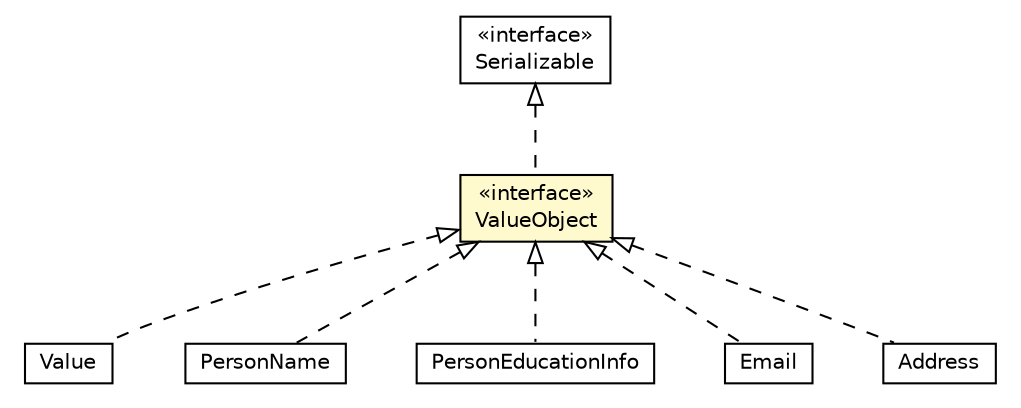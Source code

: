 #!/usr/local/bin/dot
#
# Class diagram 
# Generated by UMLGraph version R5_6_6-8-g8d7759 (http://www.umlgraph.org/)
#

digraph G {
	edge [fontname="Helvetica",fontsize=10,labelfontname="Helvetica",labelfontsize=10];
	node [fontname="Helvetica",fontsize=10,shape=plaintext];
	nodesep=0.25;
	ranksep=0.5;
	// org.dayatang.domain.ValueObject
	c96123 [label=<<table title="org.dayatang.domain.ValueObject" border="0" cellborder="1" cellspacing="0" cellpadding="2" port="p" bgcolor="lemonChiffon" href="./ValueObject.html">
		<tr><td><table border="0" cellspacing="0" cellpadding="1">
<tr><td align="center" balign="center"> &#171;interface&#187; </td></tr>
<tr><td align="center" balign="center"> ValueObject </td></tr>
		</table></td></tr>
		</table>>, URL="./ValueObject.html", fontname="Helvetica", fontcolor="black", fontsize=10.0];
	// org.dayatang.domain.Value
	c96124 [label=<<table title="org.dayatang.domain.Value" border="0" cellborder="1" cellspacing="0" cellpadding="2" port="p" href="./Value.html">
		<tr><td><table border="0" cellspacing="0" cellpadding="1">
<tr><td align="center" balign="center"> Value </td></tr>
		</table></td></tr>
		</table>>, URL="./Value.html", fontname="Helvetica", fontcolor="black", fontsize=10.0];
	// org.dddlib.organisation.domain.PersonName
	c96360 [label=<<table title="org.dddlib.organisation.domain.PersonName" border="0" cellborder="1" cellspacing="0" cellpadding="2" port="p" href="../../dddlib/organisation/domain/PersonName.html">
		<tr><td><table border="0" cellspacing="0" cellpadding="1">
<tr><td align="center" balign="center"> PersonName </td></tr>
		</table></td></tr>
		</table>>, URL="../../dddlib/organisation/domain/PersonName.html", fontname="Helvetica", fontcolor="black", fontsize=10.0];
	// org.dddlib.organisation.domain.PersonEducationInfo
	c96361 [label=<<table title="org.dddlib.organisation.domain.PersonEducationInfo" border="0" cellborder="1" cellspacing="0" cellpadding="2" port="p" href="../../dddlib/organisation/domain/PersonEducationInfo.html">
		<tr><td><table border="0" cellspacing="0" cellpadding="1">
<tr><td align="center" balign="center"> PersonEducationInfo </td></tr>
		</table></td></tr>
		</table>>, URL="../../dddlib/organisation/domain/PersonEducationInfo.html", fontname="Helvetica", fontcolor="black", fontsize=10.0];
	// org.dddlib.organisation.domain.Email
	c96372 [label=<<table title="org.dddlib.organisation.domain.Email" border="0" cellborder="1" cellspacing="0" cellpadding="2" port="p" href="../../dddlib/organisation/domain/Email.html">
		<tr><td><table border="0" cellspacing="0" cellpadding="1">
<tr><td align="center" balign="center"> Email </td></tr>
		</table></td></tr>
		</table>>, URL="../../dddlib/organisation/domain/Email.html", fontname="Helvetica", fontcolor="black", fontsize=10.0];
	// org.dddlib.organisation.domain.Address
	c96375 [label=<<table title="org.dddlib.organisation.domain.Address" border="0" cellborder="1" cellspacing="0" cellpadding="2" port="p" href="../../dddlib/organisation/domain/Address.html">
		<tr><td><table border="0" cellspacing="0" cellpadding="1">
<tr><td align="center" balign="center"> Address </td></tr>
		</table></td></tr>
		</table>>, URL="../../dddlib/organisation/domain/Address.html", fontname="Helvetica", fontcolor="black", fontsize=10.0];
	//org.dayatang.domain.ValueObject implements java.io.Serializable
	c96387:p -> c96123:p [dir=back,arrowtail=empty,style=dashed];
	//org.dayatang.domain.Value implements org.dayatang.domain.ValueObject
	c96123:p -> c96124:p [dir=back,arrowtail=empty,style=dashed];
	//org.dddlib.organisation.domain.PersonName implements org.dayatang.domain.ValueObject
	c96123:p -> c96360:p [dir=back,arrowtail=empty,style=dashed];
	//org.dddlib.organisation.domain.PersonEducationInfo implements org.dayatang.domain.ValueObject
	c96123:p -> c96361:p [dir=back,arrowtail=empty,style=dashed];
	//org.dddlib.organisation.domain.Email implements org.dayatang.domain.ValueObject
	c96123:p -> c96372:p [dir=back,arrowtail=empty,style=dashed];
	//org.dddlib.organisation.domain.Address implements org.dayatang.domain.ValueObject
	c96123:p -> c96375:p [dir=back,arrowtail=empty,style=dashed];
	// java.io.Serializable
	c96387 [label=<<table title="java.io.Serializable" border="0" cellborder="1" cellspacing="0" cellpadding="2" port="p" href="http://download.oracle.com/javase/7/docs/api/java/io/Serializable.html">
		<tr><td><table border="0" cellspacing="0" cellpadding="1">
<tr><td align="center" balign="center"> &#171;interface&#187; </td></tr>
<tr><td align="center" balign="center"> Serializable </td></tr>
		</table></td></tr>
		</table>>, URL="http://download.oracle.com/javase/7/docs/api/java/io/Serializable.html", fontname="Helvetica", fontcolor="black", fontsize=10.0];
}

